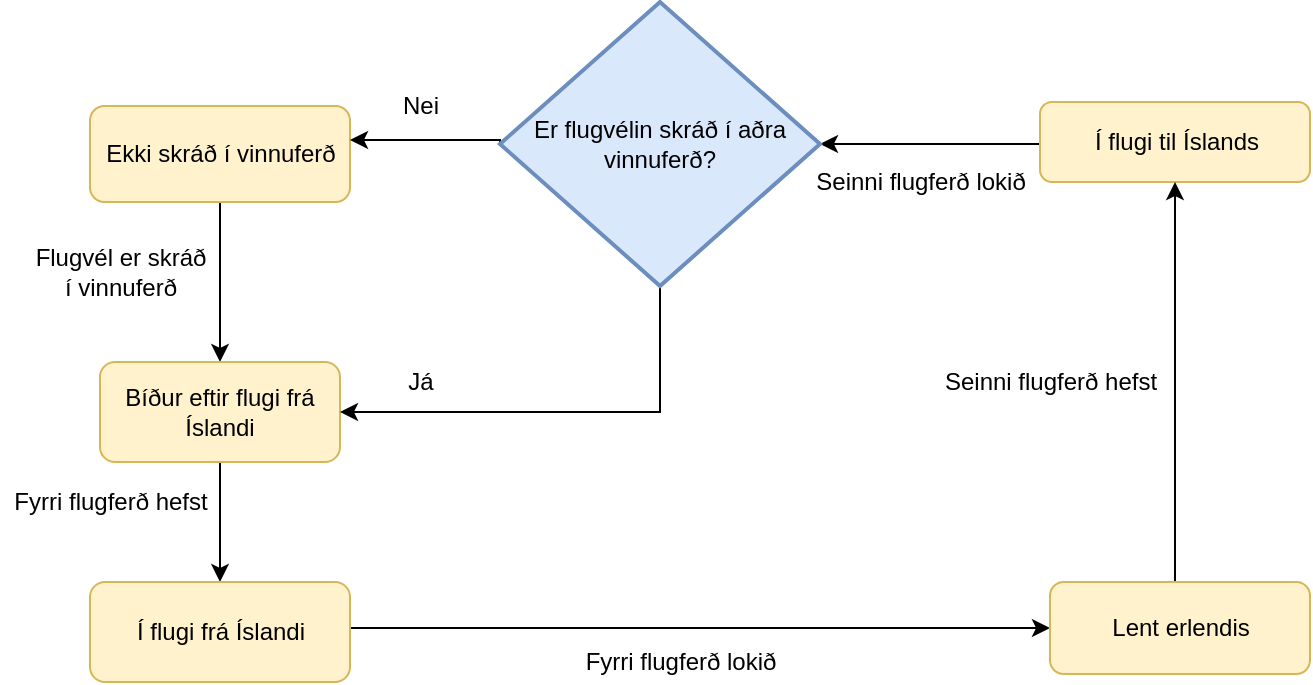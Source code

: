 <mxfile version="12.3.1" type="device" pages="1"><diagram id="1qa6mwT_4OIvwzpSLGao" name="Page-1"><mxGraphModel dx="1024" dy="485" grid="1" gridSize="10" guides="1" tooltips="1" connect="1" arrows="1" fold="1" page="1" pageScale="1" pageWidth="850" pageHeight="1100" background="none" math="0" shadow="0"><root><mxCell id="0"/><mxCell id="1" parent="0"/><mxCell id="5eQpu6jh8ZEB7LbpuDqN-18" style="edgeStyle=orthogonalEdgeStyle;rounded=0;orthogonalLoop=1;jettySize=auto;html=1;exitX=0.5;exitY=1;exitDx=0;exitDy=0;entryX=0.5;entryY=0;entryDx=0;entryDy=0;" parent="1" source="5eQpu6jh8ZEB7LbpuDqN-5" target="5eQpu6jh8ZEB7LbpuDqN-6" edge="1"><mxGeometry relative="1" as="geometry"/></mxCell><mxCell id="5eQpu6jh8ZEB7LbpuDqN-5" value="Ekki skráð í vinnuferð" style="rounded=1;fillColor=#fff2cc;strokeColor=#d6b656;imageAspect=1;html=1;spacing=0;" parent="1" vertex="1"><mxGeometry x="75" y="232" width="130" height="48" as="geometry"/></mxCell><mxCell id="5eQpu6jh8ZEB7LbpuDqN-19" style="edgeStyle=orthogonalEdgeStyle;rounded=0;orthogonalLoop=1;jettySize=auto;html=1;exitX=0.5;exitY=1;exitDx=0;exitDy=0;entryX=0.5;entryY=0;entryDx=0;entryDy=0;" parent="1" source="5eQpu6jh8ZEB7LbpuDqN-6" target="5eQpu6jh8ZEB7LbpuDqN-10" edge="1"><mxGeometry relative="1" as="geometry"/></mxCell><mxCell id="5eQpu6jh8ZEB7LbpuDqN-6" value="Bíður eftir flugi frá Íslandi" style="rounded=1;fillColor=#fff2cc;strokeColor=#d6b656;imageAspect=1;html=1;whiteSpace=wrap;spacing=0;" parent="1" vertex="1"><mxGeometry x="80" y="360" width="120" height="50" as="geometry"/></mxCell><mxCell id="5eQpu6jh8ZEB7LbpuDqN-24" style="edgeStyle=orthogonalEdgeStyle;rounded=0;orthogonalLoop=1;jettySize=auto;html=1;exitX=1;exitY=0.5;exitDx=0;exitDy=0;entryX=0;entryY=0.5;entryDx=0;entryDy=0;" parent="1" source="5eQpu6jh8ZEB7LbpuDqN-10" target="5eQpu6jh8ZEB7LbpuDqN-13" edge="1"><mxGeometry relative="1" as="geometry"><Array as="points"><mxPoint x="200" y="490"/></Array></mxGeometry></mxCell><mxCell id="5eQpu6jh8ZEB7LbpuDqN-10" value="Í flugi frá Íslandi" style="rounded=1;fillColor=#fff2cc;strokeColor=#d6b656;imageAspect=1;html=1;spacing=0;" parent="1" vertex="1"><mxGeometry x="75" y="470" width="130" height="50" as="geometry"/></mxCell><mxCell id="5eQpu6jh8ZEB7LbpuDqN-23" style="edgeStyle=orthogonalEdgeStyle;rounded=0;orthogonalLoop=1;jettySize=auto;html=1;exitX=0;exitY=0.5;exitDx=0;exitDy=0;entryX=1;entryY=0.5;entryDx=0;entryDy=0;entryPerimeter=0;" parent="1" source="5eQpu6jh8ZEB7LbpuDqN-12" target="5eQpu6jh8ZEB7LbpuDqN-16" edge="1"><mxGeometry relative="1" as="geometry"><Array as="points"><mxPoint x="560" y="251"/></Array></mxGeometry></mxCell><mxCell id="5eQpu6jh8ZEB7LbpuDqN-12" value="Í flugi til Íslands" style="rounded=1;fillColor=#fff2cc;strokeColor=#d6b656;imageAspect=1;html=1;spacing=0;" parent="1" vertex="1"><mxGeometry x="550" y="230" width="135" height="40" as="geometry"/></mxCell><mxCell id="5eQpu6jh8ZEB7LbpuDqN-35" style="edgeStyle=orthogonalEdgeStyle;rounded=0;orthogonalLoop=1;jettySize=auto;html=1;entryX=0.5;entryY=1;entryDx=0;entryDy=0;" parent="1" target="5eQpu6jh8ZEB7LbpuDqN-12" edge="1"><mxGeometry relative="1" as="geometry"><mxPoint x="618" y="471" as="sourcePoint"/><Array as="points"><mxPoint x="620" y="471"/><mxPoint x="618" y="471"/></Array></mxGeometry></mxCell><mxCell id="5eQpu6jh8ZEB7LbpuDqN-13" value="Lent erlendis" style="rounded=1;fillColor=#fff2cc;strokeColor=#d6b656;strokeWidth=1;imageAspect=1;html=1;spacing=0;" parent="1" vertex="1"><mxGeometry x="555" y="470" width="130" height="46" as="geometry"/></mxCell><mxCell id="5eQpu6jh8ZEB7LbpuDqN-26" style="edgeStyle=orthogonalEdgeStyle;rounded=0;orthogonalLoop=1;jettySize=auto;html=1;exitX=0.5;exitY=1;exitDx=0;exitDy=0;exitPerimeter=0;entryX=1;entryY=0.5;entryDx=0;entryDy=0;" parent="1" source="5eQpu6jh8ZEB7LbpuDqN-16" target="5eQpu6jh8ZEB7LbpuDqN-6" edge="1"><mxGeometry relative="1" as="geometry"/></mxCell><mxCell id="5eQpu6jh8ZEB7LbpuDqN-36" style="edgeStyle=orthogonalEdgeStyle;rounded=0;orthogonalLoop=1;jettySize=auto;html=1;exitX=0;exitY=0.5;exitDx=0;exitDy=0;exitPerimeter=0;" parent="1" source="5eQpu6jh8ZEB7LbpuDqN-16" edge="1"><mxGeometry relative="1" as="geometry"><mxPoint x="205" y="249" as="targetPoint"/><Array as="points"><mxPoint x="280" y="249"/></Array></mxGeometry></mxCell><mxCell id="5eQpu6jh8ZEB7LbpuDqN-16" value="Er flugvélin skráð í aðra vinnuferð?" style="strokeWidth=2;html=1;shape=mxgraph.flowchart.decision;whiteSpace=wrap;fillColor=#dae8fc;strokeColor=#6c8ebf;" parent="1" vertex="1"><mxGeometry x="280" y="180" width="160" height="142" as="geometry"/></mxCell><mxCell id="5eQpu6jh8ZEB7LbpuDqN-27" value="Nei&lt;br&gt;" style="text;html=1;align=center;verticalAlign=middle;resizable=0;points=[];;autosize=1;" parent="1" vertex="1"><mxGeometry x="225" y="222" width="30" height="20" as="geometry"/></mxCell><mxCell id="5eQpu6jh8ZEB7LbpuDqN-29" value="Já" style="text;html=1;align=center;verticalAlign=middle;resizable=0;points=[];;autosize=1;" parent="1" vertex="1"><mxGeometry x="225" y="360" width="30" height="20" as="geometry"/></mxCell><mxCell id="5eQpu6jh8ZEB7LbpuDqN-30" value="Flugvél er skráð &lt;br&gt;í vinnuferð" style="text;html=1;align=center;verticalAlign=middle;resizable=0;points=[];;autosize=1;" parent="1" vertex="1"><mxGeometry x="40" y="300" width="100" height="30" as="geometry"/></mxCell><mxCell id="5eQpu6jh8ZEB7LbpuDqN-31" value="Fyrri flugferð hefst" style="text;html=1;align=center;verticalAlign=middle;resizable=0;points=[];;autosize=1;" parent="1" vertex="1"><mxGeometry x="30" y="420" width="110" height="20" as="geometry"/></mxCell><mxCell id="5eQpu6jh8ZEB7LbpuDqN-32" value="Fyrri flugferð lokið" style="text;html=1;align=center;verticalAlign=middle;resizable=0;points=[];;autosize=1;" parent="1" vertex="1"><mxGeometry x="315" y="500" width="110" height="20" as="geometry"/></mxCell><mxCell id="5eQpu6jh8ZEB7LbpuDqN-33" value="Seinni flugferð hefst" style="text;html=1;align=center;verticalAlign=middle;resizable=0;points=[];;autosize=1;" parent="1" vertex="1"><mxGeometry x="495" y="360" width="120" height="20" as="geometry"/></mxCell><mxCell id="5eQpu6jh8ZEB7LbpuDqN-34" value="Seinni flugferð lokið" style="text;html=1;align=center;verticalAlign=middle;resizable=0;points=[];;autosize=1;" parent="1" vertex="1"><mxGeometry x="430" y="260" width="120" height="20" as="geometry"/></mxCell></root></mxGraphModel></diagram></mxfile>